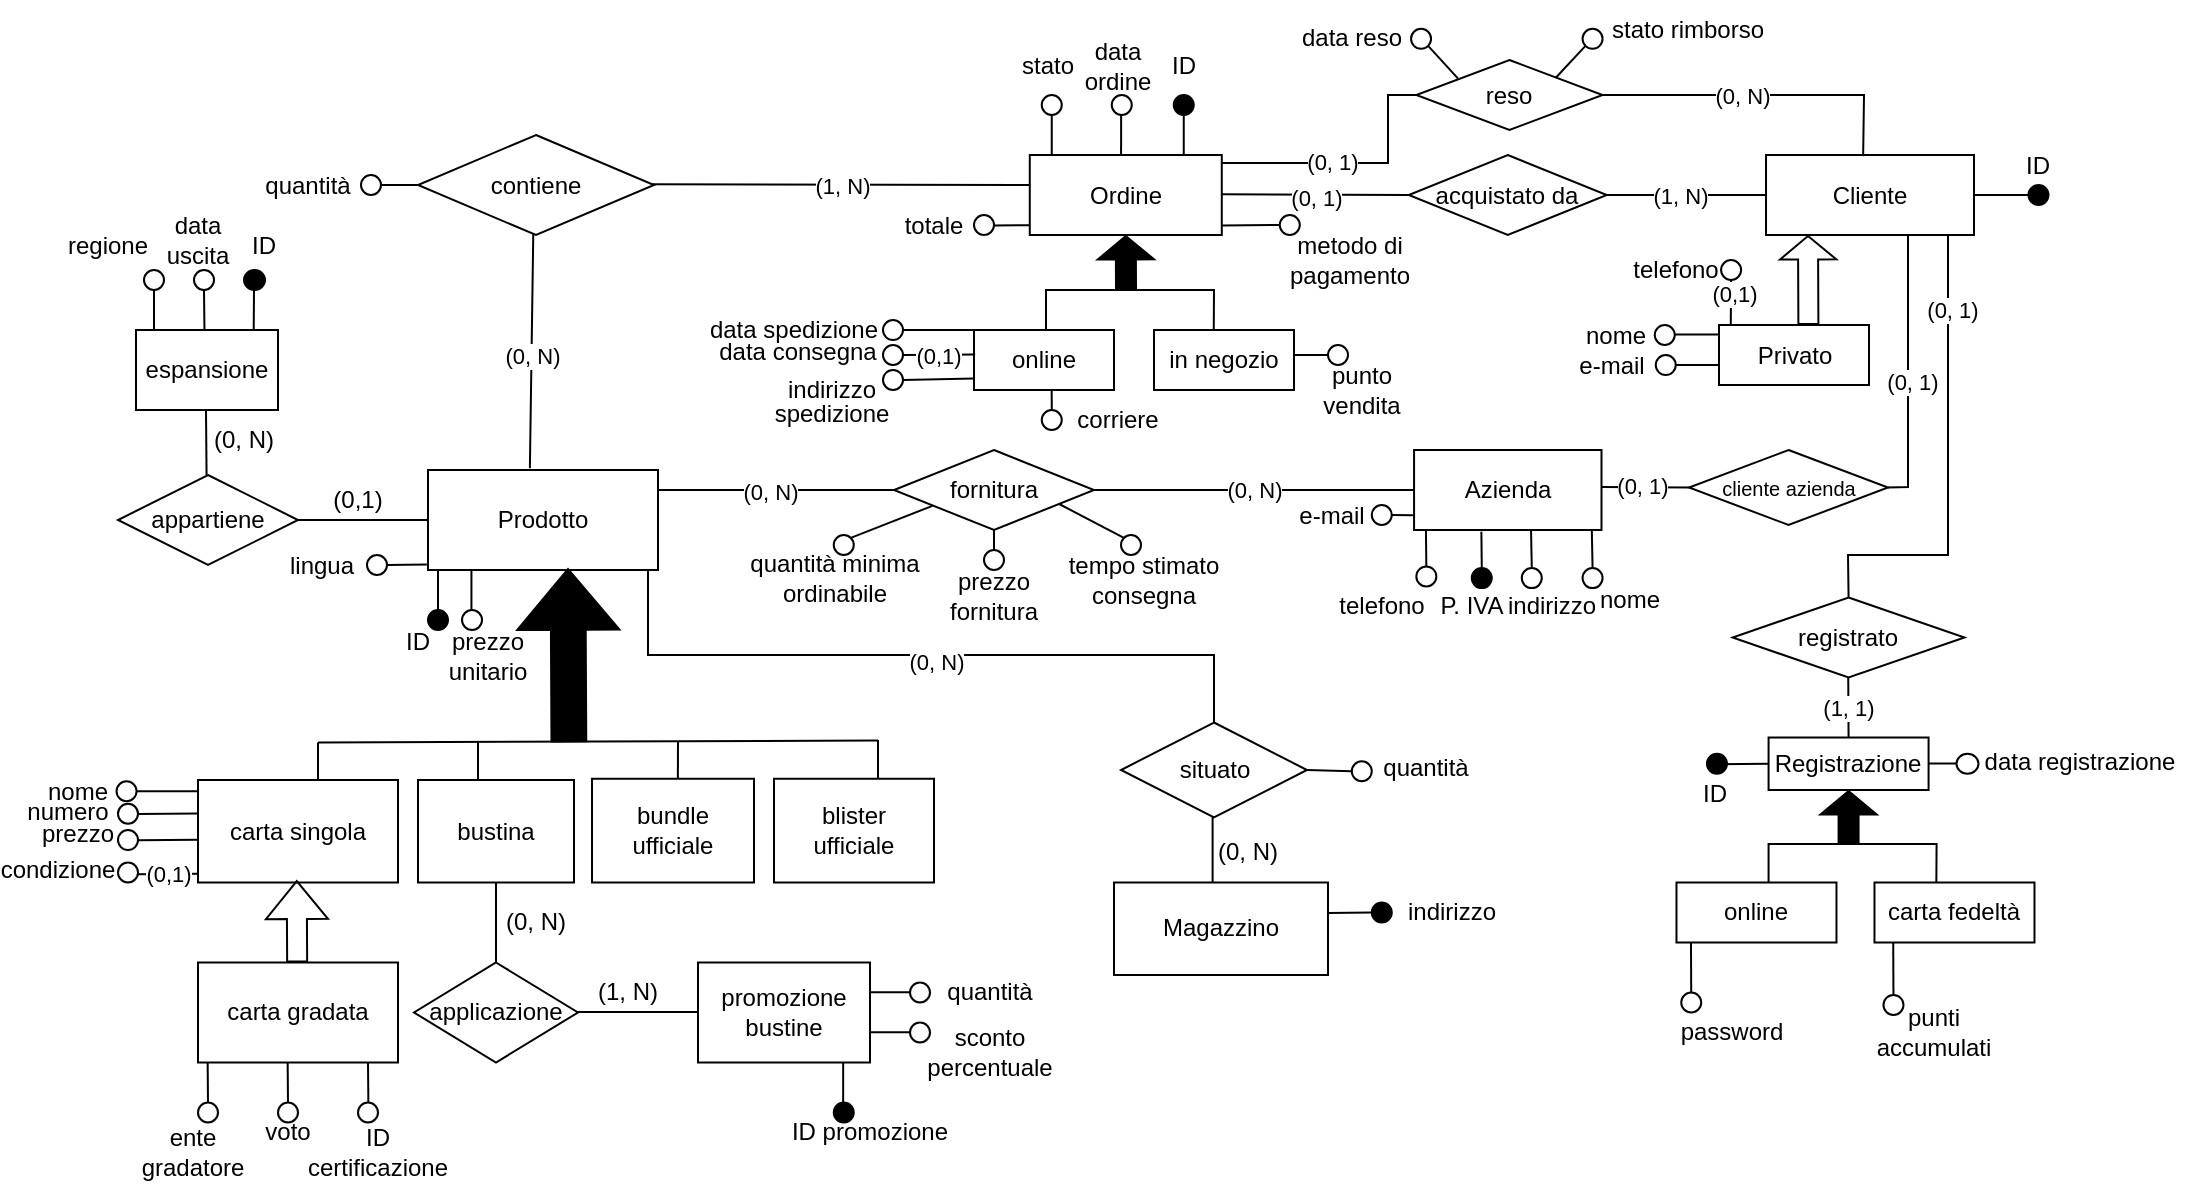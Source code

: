 <mxfile version="27.0.9">
  <diagram name="Pagina-1" id="g02MceP3iFsunGzKskny">
    <mxGraphModel grid="1" page="0" gridSize="10" guides="1" tooltips="1" connect="1" arrows="1" fold="1" pageScale="1" pageWidth="827" pageHeight="1169" math="0" shadow="0">
      <root>
        <mxCell id="0" />
        <mxCell id="1" parent="0" />
        <mxCell id="yimpczpQPqt2kt8ZRVUJ-1" value="Prodotto" style="rounded=0;whiteSpace=wrap;html=1;" vertex="1" parent="1">
          <mxGeometry x="-110" y="185.0" width="115" height="50" as="geometry" />
        </mxCell>
        <mxCell id="yimpczpQPqt2kt8ZRVUJ-2" value="" style="shape=flexArrow;endArrow=classic;html=1;rounded=0;strokeColor=#000000;fillColor=#000000;endWidth=32.703;endSize=9.791;width=17.391;" edge="1" parent="1">
          <mxGeometry width="50" height="50" relative="1" as="geometry">
            <mxPoint x="-39.56" y="321.18" as="sourcePoint" />
            <mxPoint x="-40" y="234.05" as="targetPoint" />
          </mxGeometry>
        </mxCell>
        <mxCell id="yimpczpQPqt2kt8ZRVUJ-3" value="" style="endArrow=none;html=1;rounded=0;" edge="1" parent="1">
          <mxGeometry width="50" height="50" relative="1" as="geometry">
            <mxPoint x="-165" y="321.25" as="sourcePoint" />
            <mxPoint x="115" y="320.25" as="targetPoint" />
          </mxGeometry>
        </mxCell>
        <mxCell id="yimpczpQPqt2kt8ZRVUJ-4" value="" style="endArrow=none;html=1;rounded=0;" edge="1" parent="1">
          <mxGeometry width="50" height="50" relative="1" as="geometry">
            <mxPoint x="-85" y="321.25" as="sourcePoint" />
            <mxPoint x="-85" y="340.0" as="targetPoint" />
          </mxGeometry>
        </mxCell>
        <mxCell id="yimpczpQPqt2kt8ZRVUJ-5" value="" style="endArrow=none;html=1;rounded=0;" edge="1" parent="1">
          <mxGeometry width="50" height="50" relative="1" as="geometry">
            <mxPoint x="115" y="340.0" as="sourcePoint" />
            <mxPoint x="115" y="320.0" as="targetPoint" />
          </mxGeometry>
        </mxCell>
        <mxCell id="yimpczpQPqt2kt8ZRVUJ-6" value="bustina" style="rounded=0;whiteSpace=wrap;html=1;" vertex="1" parent="1">
          <mxGeometry x="-115" y="340.0" width="78" height="51.25" as="geometry" />
        </mxCell>
        <mxCell id="yimpczpQPqt2kt8ZRVUJ-7" value="bundle ufficiale" style="rounded=0;whiteSpace=wrap;html=1;" vertex="1" parent="1">
          <mxGeometry x="-27.99" y="339.38" width="80.99" height="51.87" as="geometry" />
        </mxCell>
        <mxCell id="yimpczpQPqt2kt8ZRVUJ-8" value="" style="endArrow=none;html=1;rounded=0;startArrow=none;startFill=0;edgeStyle=orthogonalEdgeStyle;" edge="1" parent="1">
          <mxGeometry width="50" height="50" relative="1" as="geometry">
            <mxPoint x="-165" y="321.25" as="sourcePoint" />
            <mxPoint x="-165" y="340.25" as="targetPoint" />
          </mxGeometry>
        </mxCell>
        <mxCell id="yimpczpQPqt2kt8ZRVUJ-9" value="carta singola" style="rounded=0;whiteSpace=wrap;html=1;" vertex="1" parent="1">
          <mxGeometry x="-225" y="340.0" width="100" height="51.25" as="geometry" />
        </mxCell>
        <mxCell id="yimpczpQPqt2kt8ZRVUJ-10" value="blister&lt;div&gt;ufficiale&lt;/div&gt;" style="rounded=0;whiteSpace=wrap;html=1;" vertex="1" parent="1">
          <mxGeometry x="63" y="339.38" width="80" height="51.87" as="geometry" />
        </mxCell>
        <mxCell id="yimpczpQPqt2kt8ZRVUJ-11" value="ID" style="text;html=1;align=center;verticalAlign=middle;whiteSpace=wrap;rounded=0;" vertex="1" parent="1">
          <mxGeometry x="-130" y="265.0" width="30" height="12.5" as="geometry" />
        </mxCell>
        <mxCell id="yimpczpQPqt2kt8ZRVUJ-12" value="" style="endArrow=none;html=1;rounded=0;exitX=-0.001;exitY=0.293;exitDx=0;exitDy=0;exitPerimeter=0;" edge="1" parent="1" target="yimpczpQPqt2kt8ZRVUJ-13">
          <mxGeometry width="50" height="50" relative="1" as="geometry">
            <mxPoint x="-225.1" y="345.646" as="sourcePoint" />
            <mxPoint x="-205.72" y="369.13" as="targetPoint" />
          </mxGeometry>
        </mxCell>
        <mxCell id="yimpczpQPqt2kt8ZRVUJ-13" value="" style="ellipse;whiteSpace=wrap;html=1;aspect=fixed;fillColor=#FFFFFF;strokeColor=#000000;" vertex="1" parent="1">
          <mxGeometry x="-265.72" y="340.63" width="10" height="10" as="geometry" />
        </mxCell>
        <mxCell id="yimpczpQPqt2kt8ZRVUJ-14" value="nome" style="text;html=1;align=center;verticalAlign=middle;whiteSpace=wrap;rounded=0;" vertex="1" parent="1">
          <mxGeometry x="-300" y="339.38" width="30" height="12.5" as="geometry" />
        </mxCell>
        <mxCell id="yimpczpQPqt2kt8ZRVUJ-15" value="" style="shape=flexArrow;endArrow=classic;html=1;rounded=0;entryX=0.5;entryY=1;entryDx=0;entryDy=0;strokeColor=#000000;fillColor=none;" edge="1" parent="1">
          <mxGeometry width="50" height="50" relative="1" as="geometry">
            <mxPoint x="-175.43" y="431.25" as="sourcePoint" />
            <mxPoint x="-175.62" y="390.0" as="targetPoint" />
          </mxGeometry>
        </mxCell>
        <mxCell id="yimpczpQPqt2kt8ZRVUJ-16" value="condizione" style="text;html=1;align=center;verticalAlign=middle;whiteSpace=wrap;rounded=0;" vertex="1" parent="1">
          <mxGeometry x="-310" y="378.75" width="30" height="12.5" as="geometry" />
        </mxCell>
        <mxCell id="yimpczpQPqt2kt8ZRVUJ-17" value="carta gradata" style="rounded=0;whiteSpace=wrap;html=1;" vertex="1" parent="1">
          <mxGeometry x="-225" y="431.25" width="100" height="50" as="geometry" />
        </mxCell>
        <mxCell id="yimpczpQPqt2kt8ZRVUJ-18" value="" style="endArrow=none;html=1;rounded=0;entryX=0;entryY=0.5;entryDx=0;entryDy=0;" edge="1" parent="1" target="yimpczpQPqt2kt8ZRVUJ-1">
          <mxGeometry width="50" height="50" relative="1" as="geometry">
            <mxPoint x="-175" y="210.0" as="sourcePoint" />
            <mxPoint x="-135" y="195.0" as="targetPoint" />
          </mxGeometry>
        </mxCell>
        <mxCell id="yimpczpQPqt2kt8ZRVUJ-19" value="appartiene" style="rhombus;whiteSpace=wrap;html=1;" vertex="1" parent="1">
          <mxGeometry x="-265" y="187.5" width="90" height="45" as="geometry" />
        </mxCell>
        <mxCell id="yimpczpQPqt2kt8ZRVUJ-20" value="(0,1)" style="text;html=1;align=center;verticalAlign=middle;whiteSpace=wrap;rounded=0;" vertex="1" parent="1">
          <mxGeometry x="-165" y="195.0" width="40" height="10" as="geometry" />
        </mxCell>
        <mxCell id="yimpczpQPqt2kt8ZRVUJ-21" value="" style="endArrow=none;html=1;rounded=0;" edge="1" parent="1">
          <mxGeometry width="50" height="50" relative="1" as="geometry">
            <mxPoint x="-221" y="155.0" as="sourcePoint" />
            <mxPoint x="-220.72" y="187.5" as="targetPoint" />
          </mxGeometry>
        </mxCell>
        <mxCell id="yimpczpQPqt2kt8ZRVUJ-22" value="espansione" style="rounded=0;whiteSpace=wrap;html=1;" vertex="1" parent="1">
          <mxGeometry x="-256" y="115.0" width="71" height="40" as="geometry" />
        </mxCell>
        <mxCell id="yimpczpQPqt2kt8ZRVUJ-23" value="(0, N)" style="text;html=1;align=center;verticalAlign=middle;whiteSpace=wrap;rounded=0;" vertex="1" parent="1">
          <mxGeometry x="-222" y="165.0" width="40" height="10" as="geometry" />
        </mxCell>
        <mxCell id="yimpczpQPqt2kt8ZRVUJ-24" value="promozione bustine" style="rounded=0;whiteSpace=wrap;html=1;" vertex="1" parent="1">
          <mxGeometry x="25" y="431.25" width="86" height="50" as="geometry" />
        </mxCell>
        <mxCell id="yimpczpQPqt2kt8ZRVUJ-25" value="" style="endArrow=none;html=1;rounded=0;" edge="1" parent="1">
          <mxGeometry width="50" height="50" relative="1" as="geometry">
            <mxPoint x="-255" y="370.13" as="sourcePoint" />
            <mxPoint x="-225" y="369.88" as="targetPoint" />
          </mxGeometry>
        </mxCell>
        <mxCell id="yimpczpQPqt2kt8ZRVUJ-26" value="" style="ellipse;whiteSpace=wrap;html=1;" vertex="1" parent="1">
          <mxGeometry x="-265" y="365.01" width="10" height="10" as="geometry" />
        </mxCell>
        <mxCell id="yimpczpQPqt2kt8ZRVUJ-27" value="" style="endArrow=none;html=1;rounded=0;" edge="1" parent="1">
          <mxGeometry width="50" height="50" relative="1" as="geometry">
            <mxPoint x="-255" y="357" as="sourcePoint" />
            <mxPoint x="-225" y="356.75" as="targetPoint" />
          </mxGeometry>
        </mxCell>
        <mxCell id="yimpczpQPqt2kt8ZRVUJ-28" value="" style="ellipse;whiteSpace=wrap;html=1;" vertex="1" parent="1">
          <mxGeometry x="-265" y="351.88" width="10" height="10" as="geometry" />
        </mxCell>
        <mxCell id="yimpczpQPqt2kt8ZRVUJ-29" value="" style="endArrow=none;html=1;rounded=0;" edge="1" parent="1">
          <mxGeometry width="50" height="50" relative="1" as="geometry">
            <mxPoint x="-255" y="387.12" as="sourcePoint" />
            <mxPoint x="-225" y="386.87" as="targetPoint" />
          </mxGeometry>
        </mxCell>
        <mxCell id="yimpczpQPqt2kt8ZRVUJ-30" value="(0,1)" style="edgeLabel;html=1;align=center;verticalAlign=middle;resizable=0;points=[];" connectable="0" vertex="1" parent="yimpczpQPqt2kt8ZRVUJ-29">
          <mxGeometry x="-0.007" relative="1" as="geometry">
            <mxPoint as="offset" />
          </mxGeometry>
        </mxCell>
        <mxCell id="yimpczpQPqt2kt8ZRVUJ-31" value="" style="ellipse;whiteSpace=wrap;html=1;" vertex="1" parent="1">
          <mxGeometry x="-265" y="381.25" width="10" height="10" as="geometry" />
        </mxCell>
        <mxCell id="yimpczpQPqt2kt8ZRVUJ-32" value="numero" style="text;html=1;align=center;verticalAlign=middle;whiteSpace=wrap;rounded=0;" vertex="1" parent="1">
          <mxGeometry x="-320" y="340.63" width="60" height="30" as="geometry" />
        </mxCell>
        <mxCell id="yimpczpQPqt2kt8ZRVUJ-33" value="prezzo" style="text;html=1;align=center;verticalAlign=middle;whiteSpace=wrap;rounded=0;" vertex="1" parent="1">
          <mxGeometry x="-315" y="351.88" width="60" height="30" as="geometry" />
        </mxCell>
        <mxCell id="yimpczpQPqt2kt8ZRVUJ-34" value="ID" style="text;html=1;align=center;verticalAlign=middle;whiteSpace=wrap;rounded=0;" vertex="1" parent="1">
          <mxGeometry x="-197" y="67.5" width="10" height="10" as="geometry" />
        </mxCell>
        <mxCell id="yimpczpQPqt2kt8ZRVUJ-35" value="" style="ellipse;whiteSpace=wrap;html=1;" vertex="1" parent="1">
          <mxGeometry x="-227" y="85.0" width="10" height="10" as="geometry" />
        </mxCell>
        <mxCell id="yimpczpQPqt2kt8ZRVUJ-36" value="data uscita" style="text;html=1;align=center;verticalAlign=middle;whiteSpace=wrap;rounded=0;" vertex="1" parent="1">
          <mxGeometry x="-245" y="55.0" width="40" height="30" as="geometry" />
        </mxCell>
        <mxCell id="yimpczpQPqt2kt8ZRVUJ-37" value="" style="ellipse;whiteSpace=wrap;html=1;" vertex="1" parent="1">
          <mxGeometry x="-252" y="85.0" width="10" height="10" as="geometry" />
        </mxCell>
        <mxCell id="yimpczpQPqt2kt8ZRVUJ-38" value="regione" style="text;html=1;align=center;verticalAlign=middle;whiteSpace=wrap;rounded=0;" vertex="1" parent="1">
          <mxGeometry x="-285" y="67.5" width="30" height="10" as="geometry" />
        </mxCell>
        <mxCell id="yimpczpQPqt2kt8ZRVUJ-39" value="" style="ellipse;whiteSpace=wrap;html=1;" vertex="1" parent="1">
          <mxGeometry x="-225" y="501.25" width="10" height="10" as="geometry" />
        </mxCell>
        <mxCell id="yimpczpQPqt2kt8ZRVUJ-40" value="" style="ellipse;whiteSpace=wrap;html=1;" vertex="1" parent="1">
          <mxGeometry x="-185" y="501.25" width="10" height="10" as="geometry" />
        </mxCell>
        <mxCell id="yimpczpQPqt2kt8ZRVUJ-41" value="" style="ellipse;whiteSpace=wrap;html=1;" vertex="1" parent="1">
          <mxGeometry x="-145" y="501.25" width="10" height="10" as="geometry" />
        </mxCell>
        <mxCell id="yimpczpQPqt2kt8ZRVUJ-42" value="ente gradatore" style="text;html=1;align=center;verticalAlign=middle;whiteSpace=wrap;rounded=0;" vertex="1" parent="1">
          <mxGeometry x="-250" y="511.25" width="45" height="30" as="geometry" />
        </mxCell>
        <mxCell id="yimpczpQPqt2kt8ZRVUJ-43" value="voto" style="text;html=1;align=center;verticalAlign=middle;whiteSpace=wrap;rounded=0;" vertex="1" parent="1">
          <mxGeometry x="-210" y="501.25" width="60" height="30" as="geometry" />
        </mxCell>
        <mxCell id="yimpczpQPqt2kt8ZRVUJ-44" value="ID certificazione" style="text;html=1;align=center;verticalAlign=middle;whiteSpace=wrap;rounded=0;" vertex="1" parent="1">
          <mxGeometry x="-165" y="511.25" width="60" height="30" as="geometry" />
        </mxCell>
        <mxCell id="yimpczpQPqt2kt8ZRVUJ-45" value="" style="endArrow=none;html=1;rounded=0;exitX=0.5;exitY=0;exitDx=0;exitDy=0;" edge="1" parent="1" source="yimpczpQPqt2kt8ZRVUJ-39">
          <mxGeometry width="50" height="50" relative="1" as="geometry">
            <mxPoint x="-220.18" y="511.25" as="sourcePoint" />
            <mxPoint x="-220.18" y="481.25" as="targetPoint" />
          </mxGeometry>
        </mxCell>
        <mxCell id="yimpczpQPqt2kt8ZRVUJ-46" value="" style="endArrow=none;html=1;rounded=0;exitX=0.5;exitY=0;exitDx=0;exitDy=0;" edge="1" parent="1">
          <mxGeometry width="50" height="50" relative="1" as="geometry">
            <mxPoint x="-180" y="501.25" as="sourcePoint" />
            <mxPoint x="-180.18" y="481.25" as="targetPoint" />
          </mxGeometry>
        </mxCell>
        <mxCell id="yimpczpQPqt2kt8ZRVUJ-47" value="" style="endArrow=none;html=1;rounded=0;exitX=0.5;exitY=0;exitDx=0;exitDy=0;" edge="1" parent="1">
          <mxGeometry width="50" height="50" relative="1" as="geometry">
            <mxPoint x="-139.82" y="501.25" as="sourcePoint" />
            <mxPoint x="-140" y="481.25" as="targetPoint" />
          </mxGeometry>
        </mxCell>
        <mxCell id="yimpczpQPqt2kt8ZRVUJ-48" value="" style="ellipse;whiteSpace=wrap;html=1;" vertex="1" parent="1">
          <mxGeometry x="351.89" y="330.63" width="10" height="10" as="geometry" />
        </mxCell>
        <mxCell id="yimpczpQPqt2kt8ZRVUJ-49" value="quantità" style="text;html=1;align=center;verticalAlign=middle;whiteSpace=wrap;rounded=0;" vertex="1" parent="1">
          <mxGeometry x="359.17" y="318.76" width="60" height="30" as="geometry" />
        </mxCell>
        <mxCell id="yimpczpQPqt2kt8ZRVUJ-50" value="" style="ellipse;whiteSpace=wrap;html=1;aspect=fixed;" vertex="1" parent="1">
          <mxGeometry x="131" y="441.25" width="10" height="10" as="geometry" />
        </mxCell>
        <mxCell id="yimpczpQPqt2kt8ZRVUJ-51" value="" style="endArrow=none;html=1;rounded=0;" edge="1" parent="1">
          <mxGeometry width="50" height="50" relative="1" as="geometry">
            <mxPoint x="111" y="446.14" as="sourcePoint" />
            <mxPoint x="131" y="446.14" as="targetPoint" />
          </mxGeometry>
        </mxCell>
        <mxCell id="yimpczpQPqt2kt8ZRVUJ-52" value="" style="ellipse;whiteSpace=wrap;html=1;aspect=fixed;" vertex="1" parent="1">
          <mxGeometry x="131" y="461.25" width="10" height="10" as="geometry" />
        </mxCell>
        <mxCell id="yimpczpQPqt2kt8ZRVUJ-53" value="" style="endArrow=none;html=1;rounded=0;" edge="1" parent="1">
          <mxGeometry width="50" height="50" relative="1" as="geometry">
            <mxPoint x="111" y="466.14" as="sourcePoint" />
            <mxPoint x="131" y="466.14" as="targetPoint" />
          </mxGeometry>
        </mxCell>
        <mxCell id="yimpczpQPqt2kt8ZRVUJ-54" value="quantità" style="text;html=1;align=center;verticalAlign=middle;whiteSpace=wrap;rounded=0;" vertex="1" parent="1">
          <mxGeometry x="141" y="431.25" width="60" height="30" as="geometry" />
        </mxCell>
        <mxCell id="yimpczpQPqt2kt8ZRVUJ-55" value="sconto percentuale" style="text;html=1;align=center;verticalAlign=middle;whiteSpace=wrap;rounded=0;" vertex="1" parent="1">
          <mxGeometry x="141" y="461.25" width="60" height="30" as="geometry" />
        </mxCell>
        <mxCell id="yimpczpQPqt2kt8ZRVUJ-56" value="" style="endArrow=none;html=1;rounded=0;" edge="1" parent="1">
          <mxGeometry width="50" height="50" relative="1" as="geometry">
            <mxPoint x="97.58" y="501.25" as="sourcePoint" />
            <mxPoint x="97.58" y="481.25" as="targetPoint" />
          </mxGeometry>
        </mxCell>
        <mxCell id="yimpczpQPqt2kt8ZRVUJ-57" value="" style="ellipse;whiteSpace=wrap;html=1;aspect=fixed;fillColor=#000000;" vertex="1" parent="1">
          <mxGeometry x="92.88" y="501.25" width="10" height="10" as="geometry" />
        </mxCell>
        <mxCell id="yimpczpQPqt2kt8ZRVUJ-58" value="ID promozione" style="text;html=1;align=center;verticalAlign=middle;whiteSpace=wrap;rounded=0;" vertex="1" parent="1">
          <mxGeometry x="70.45" y="501.25" width="82.11" height="30" as="geometry" />
        </mxCell>
        <mxCell id="yimpczpQPqt2kt8ZRVUJ-59" value="" style="endArrow=none;html=1;rounded=0;entryX=0.5;entryY=1;entryDx=0;entryDy=0;exitX=0.5;exitY=0;exitDx=0;exitDy=0;" edge="1" parent="1" source="yimpczpQPqt2kt8ZRVUJ-60" target="yimpczpQPqt2kt8ZRVUJ-6">
          <mxGeometry width="50" height="50" relative="1" as="geometry">
            <mxPoint x="-75" y="431.25" as="sourcePoint" />
            <mxPoint x="-66" y="391.25" as="targetPoint" />
          </mxGeometry>
        </mxCell>
        <mxCell id="yimpczpQPqt2kt8ZRVUJ-60" value="applicazione" style="rhombus;whiteSpace=wrap;html=1;" vertex="1" parent="1">
          <mxGeometry x="-117" y="431.25" width="82" height="50" as="geometry" />
        </mxCell>
        <mxCell id="yimpczpQPqt2kt8ZRVUJ-61" value="" style="endArrow=none;html=1;rounded=0;" edge="1" parent="1">
          <mxGeometry width="50" height="50" relative="1" as="geometry">
            <mxPoint x="-35" y="455.95" as="sourcePoint" />
            <mxPoint x="24.99" y="455.95" as="targetPoint" />
          </mxGeometry>
        </mxCell>
        <mxCell id="yimpczpQPqt2kt8ZRVUJ-62" value="(0, N)" style="text;html=1;align=center;verticalAlign=middle;whiteSpace=wrap;rounded=0;" vertex="1" parent="1">
          <mxGeometry x="-86" y="396.25" width="60" height="30" as="geometry" />
        </mxCell>
        <mxCell id="yimpczpQPqt2kt8ZRVUJ-63" value="(1, N)" style="text;html=1;align=center;verticalAlign=middle;whiteSpace=wrap;rounded=0;" vertex="1" parent="1">
          <mxGeometry x="-40" y="431.25" width="60" height="30" as="geometry" />
        </mxCell>
        <mxCell id="yimpczpQPqt2kt8ZRVUJ-64" value="Ordine" style="rounded=0;whiteSpace=wrap;html=1;" vertex="1" parent="1">
          <mxGeometry x="190.89" y="27.5" width="96" height="40" as="geometry" />
        </mxCell>
        <mxCell id="yimpczpQPqt2kt8ZRVUJ-65" value="" style="endArrow=none;html=1;rounded=0;" edge="1" parent="1" target="yimpczpQPqt2kt8ZRVUJ-66">
          <mxGeometry width="50" height="50" relative="1" as="geometry">
            <mxPoint x="267.87" y="27.5" as="sourcePoint" />
            <mxPoint x="267.87" y="7.5" as="targetPoint" />
          </mxGeometry>
        </mxCell>
        <mxCell id="yimpczpQPqt2kt8ZRVUJ-66" value="" style="ellipse;whiteSpace=wrap;html=1;aspect=fixed;fillColor=#000000;" vertex="1" parent="1">
          <mxGeometry x="262.88" y="-2.5" width="10" height="10" as="geometry" />
        </mxCell>
        <mxCell id="yimpczpQPqt2kt8ZRVUJ-67" value="ID" style="text;html=1;align=center;verticalAlign=middle;whiteSpace=wrap;rounded=0;" vertex="1" parent="1">
          <mxGeometry x="257.89" y="-23.12" width="20" height="11.25" as="geometry" />
        </mxCell>
        <mxCell id="yimpczpQPqt2kt8ZRVUJ-68" value="" style="ellipse;whiteSpace=wrap;html=1;aspect=fixed;" vertex="1" parent="1">
          <mxGeometry x="231.88" y="-2.5" width="10" height="10" as="geometry" />
        </mxCell>
        <mxCell id="yimpczpQPqt2kt8ZRVUJ-69" value="" style="ellipse;whiteSpace=wrap;html=1;fillColor=#000000;" vertex="1" parent="1">
          <mxGeometry x="-110" y="255.0" width="10" height="10" as="geometry" />
        </mxCell>
        <mxCell id="yimpczpQPqt2kt8ZRVUJ-70" value="" style="ellipse;whiteSpace=wrap;html=1;aspect=fixed;fillColor=light-dark(#FFFFFF,#EDEDED);strokeColor=#000000;" vertex="1" parent="1">
          <mxGeometry x="-92.99" y="255.0" width="10" height="10" as="geometry" />
        </mxCell>
        <mxCell id="yimpczpQPqt2kt8ZRVUJ-71" value="prezzo unitario" style="text;html=1;align=center;verticalAlign=middle;whiteSpace=wrap;rounded=0;" vertex="1" parent="1">
          <mxGeometry x="-110" y="263.12" width="60" height="30" as="geometry" />
        </mxCell>
        <mxCell id="yimpczpQPqt2kt8ZRVUJ-72" value="" style="endArrow=none;html=1;rounded=0;" edge="1" parent="1">
          <mxGeometry width="50" height="50" relative="1" as="geometry">
            <mxPoint x="-88.27" y="235.0" as="sourcePoint" />
            <mxPoint x="-88.28" y="255.0" as="targetPoint" />
          </mxGeometry>
        </mxCell>
        <mxCell id="yimpczpQPqt2kt8ZRVUJ-73" value="" style="endArrow=none;html=1;rounded=0;" edge="1" parent="1">
          <mxGeometry width="50" height="50" relative="1" as="geometry">
            <mxPoint x="-104.99" y="235.0" as="sourcePoint" />
            <mxPoint x="-105" y="255.0" as="targetPoint" />
          </mxGeometry>
        </mxCell>
        <mxCell id="yimpczpQPqt2kt8ZRVUJ-74" value="data ordine" style="text;html=1;align=center;verticalAlign=middle;whiteSpace=wrap;rounded=0;" vertex="1" parent="1">
          <mxGeometry x="204.88" y="-32.5" width="60" height="30" as="geometry" />
        </mxCell>
        <mxCell id="yimpczpQPqt2kt8ZRVUJ-75" value="" style="endArrow=none;html=1;rounded=0;" edge="1" parent="1">
          <mxGeometry width="50" height="50" relative="1" as="geometry">
            <mxPoint x="236.56" y="7.5" as="sourcePoint" />
            <mxPoint x="236.55" y="27.5" as="targetPoint" />
          </mxGeometry>
        </mxCell>
        <mxCell id="yimpczpQPqt2kt8ZRVUJ-76" value="" style="endArrow=none;html=1;rounded=0;" edge="1" parent="1" target="yimpczpQPqt2kt8ZRVUJ-77">
          <mxGeometry width="50" height="50" relative="1" as="geometry">
            <mxPoint x="201.87" y="27.5" as="sourcePoint" />
            <mxPoint x="201.87" y="7.5" as="targetPoint" />
          </mxGeometry>
        </mxCell>
        <mxCell id="yimpczpQPqt2kt8ZRVUJ-77" value="" style="ellipse;whiteSpace=wrap;html=1;aspect=fixed;" vertex="1" parent="1">
          <mxGeometry x="196.88" y="-2.5" width="10" height="10" as="geometry" />
        </mxCell>
        <mxCell id="yimpczpQPqt2kt8ZRVUJ-78" value="stato" style="text;html=1;align=center;verticalAlign=middle;whiteSpace=wrap;rounded=0;" vertex="1" parent="1">
          <mxGeometry x="169.88" y="-32.49" width="60" height="30" as="geometry" />
        </mxCell>
        <mxCell id="yimpczpQPqt2kt8ZRVUJ-79" value="" style="endArrow=none;html=1;rounded=0;" edge="1" parent="1">
          <mxGeometry width="50" height="50" relative="1" as="geometry">
            <mxPoint x="-135.5" y="42.5" as="sourcePoint" />
            <mxPoint x="-113.49" y="42.5" as="targetPoint" />
          </mxGeometry>
        </mxCell>
        <mxCell id="yimpczpQPqt2kt8ZRVUJ-80" value="" style="ellipse;whiteSpace=wrap;html=1;" vertex="1" parent="1">
          <mxGeometry x="-143.5" y="37.5" width="10" height="10" as="geometry" />
        </mxCell>
        <mxCell id="yimpczpQPqt2kt8ZRVUJ-81" value="quantità" style="text;html=1;align=center;verticalAlign=middle;whiteSpace=wrap;rounded=0;" vertex="1" parent="1">
          <mxGeometry x="-200.5" y="27.5" width="60" height="30" as="geometry" />
        </mxCell>
        <mxCell id="yimpczpQPqt2kt8ZRVUJ-82" value="" style="endArrow=none;html=1;rounded=0;entryX=0;entryY=0.5;entryDx=0;entryDy=0;" edge="1" parent="1" target="yimpczpQPqt2kt8ZRVUJ-84">
          <mxGeometry width="50" height="50" relative="1" as="geometry">
            <mxPoint x="286.89" y="47.1" as="sourcePoint" />
            <mxPoint x="355.89" y="47.09" as="targetPoint" />
          </mxGeometry>
        </mxCell>
        <mxCell id="yimpczpQPqt2kt8ZRVUJ-83" value="(0, 1)" style="edgeLabel;html=1;align=center;verticalAlign=middle;resizable=0;points=[];" connectable="0" vertex="1" parent="yimpczpQPqt2kt8ZRVUJ-82">
          <mxGeometry x="-0.009" y="-1" relative="1" as="geometry">
            <mxPoint as="offset" />
          </mxGeometry>
        </mxCell>
        <mxCell id="yimpczpQPqt2kt8ZRVUJ-84" value="acquistato da" style="rhombus;whiteSpace=wrap;html=1;" vertex="1" parent="1">
          <mxGeometry x="380.39" y="27.5" width="99" height="40" as="geometry" />
        </mxCell>
        <mxCell id="yimpczpQPqt2kt8ZRVUJ-85" value="" style="endArrow=none;html=1;rounded=0;entryX=0;entryY=0.5;entryDx=0;entryDy=0;exitX=1;exitY=0.5;exitDx=0;exitDy=0;" edge="1" parent="1" source="yimpczpQPqt2kt8ZRVUJ-84" target="yimpczpQPqt2kt8ZRVUJ-87">
          <mxGeometry width="50" height="50" relative="1" as="geometry">
            <mxPoint x="486.89" y="47.51" as="sourcePoint" />
            <mxPoint x="565.89" y="47.08" as="targetPoint" />
          </mxGeometry>
        </mxCell>
        <mxCell id="yimpczpQPqt2kt8ZRVUJ-86" value="(1, N)" style="edgeLabel;html=1;align=center;verticalAlign=middle;resizable=0;points=[];" connectable="0" vertex="1" parent="yimpczpQPqt2kt8ZRVUJ-85">
          <mxGeometry x="-0.085" relative="1" as="geometry">
            <mxPoint as="offset" />
          </mxGeometry>
        </mxCell>
        <mxCell id="yimpczpQPqt2kt8ZRVUJ-87" value="Cliente" style="rounded=0;whiteSpace=wrap;html=1;" vertex="1" parent="1">
          <mxGeometry x="559.01" y="27.5" width="103.99" height="40" as="geometry" />
        </mxCell>
        <mxCell id="yimpczpQPqt2kt8ZRVUJ-88" value="" style="shape=flexArrow;endArrow=classic;html=1;rounded=0;strokeColor=#000000;fillColor=#000000;endWidth=17.143;endSize=3.571;entryX=0.5;entryY=1;entryDx=0;entryDy=0;" edge="1" parent="1" target="yimpczpQPqt2kt8ZRVUJ-64">
          <mxGeometry width="50" height="50" relative="1" as="geometry">
            <mxPoint x="239" y="95.0" as="sourcePoint" />
            <mxPoint x="239" y="75.0" as="targetPoint" />
          </mxGeometry>
        </mxCell>
        <mxCell id="yimpczpQPqt2kt8ZRVUJ-89" value="Privato" style="rounded=0;whiteSpace=wrap;html=1;" vertex="1" parent="1">
          <mxGeometry x="535.5" y="112.5" width="75" height="30" as="geometry" />
        </mxCell>
        <mxCell id="yimpczpQPqt2kt8ZRVUJ-90" value="" style="ellipse;whiteSpace=wrap;html=1;aspect=fixed;fillColor=#000000;" vertex="1" parent="1">
          <mxGeometry x="690.24" y="42.5" width="10" height="10" as="geometry" />
        </mxCell>
        <mxCell id="yimpczpQPqt2kt8ZRVUJ-91" value="" style="endArrow=none;html=1;rounded=0;exitX=1;exitY=0.5;exitDx=0;exitDy=0;" edge="1" parent="1" source="yimpczpQPqt2kt8ZRVUJ-87">
          <mxGeometry width="50" height="50" relative="1" as="geometry">
            <mxPoint x="695.12" y="72.49" as="sourcePoint" />
            <mxPoint x="690" y="47.5" as="targetPoint" />
          </mxGeometry>
        </mxCell>
        <mxCell id="yimpczpQPqt2kt8ZRVUJ-92" value="ID" style="text;html=1;align=center;verticalAlign=middle;whiteSpace=wrap;rounded=0;" vertex="1" parent="1">
          <mxGeometry x="665.24" y="17.5" width="60" height="30" as="geometry" />
        </mxCell>
        <mxCell id="yimpczpQPqt2kt8ZRVUJ-93" value="" style="endArrow=none;html=1;rounded=0;" edge="1" parent="1">
          <mxGeometry width="50" height="50" relative="1" as="geometry">
            <mxPoint x="513.5" y="117.3" as="sourcePoint" />
            <mxPoint x="535.5" y="117.3" as="targetPoint" />
          </mxGeometry>
        </mxCell>
        <mxCell id="yimpczpQPqt2kt8ZRVUJ-94" value="" style="ellipse;whiteSpace=wrap;html=1;" vertex="1" parent="1">
          <mxGeometry x="503.38" y="112.5" width="10" height="10" as="geometry" />
        </mxCell>
        <mxCell id="yimpczpQPqt2kt8ZRVUJ-95" value="nome" style="text;html=1;align=center;verticalAlign=middle;whiteSpace=wrap;rounded=0;" vertex="1" parent="1">
          <mxGeometry x="453.88" y="102.5" width="60" height="30" as="geometry" />
        </mxCell>
        <mxCell id="yimpczpQPqt2kt8ZRVUJ-96" value="" style="endArrow=none;html=1;rounded=0;exitX=1;exitY=1;exitDx=0;exitDy=0;" edge="1" parent="1">
          <mxGeometry width="50" height="50" relative="1" as="geometry">
            <mxPoint x="513.38" y="132.5" as="sourcePoint" />
            <mxPoint x="535.38" y="132.51" as="targetPoint" />
          </mxGeometry>
        </mxCell>
        <mxCell id="yimpczpQPqt2kt8ZRVUJ-97" value="" style="ellipse;whiteSpace=wrap;html=1;" vertex="1" parent="1">
          <mxGeometry x="503.88" y="127.51" width="10" height="10" as="geometry" />
        </mxCell>
        <mxCell id="yimpczpQPqt2kt8ZRVUJ-98" value="e-mail" style="text;html=1;align=center;verticalAlign=middle;whiteSpace=wrap;rounded=0;" vertex="1" parent="1">
          <mxGeometry x="452.12" y="117.51" width="60" height="30" as="geometry" />
        </mxCell>
        <mxCell id="yimpczpQPqt2kt8ZRVUJ-99" value="" style="ellipse;whiteSpace=wrap;html=1;fontStyle=1" vertex="1" parent="1">
          <mxGeometry x="536.55" y="80.0" width="10" height="10" as="geometry" />
        </mxCell>
        <mxCell id="yimpczpQPqt2kt8ZRVUJ-100" value="" style="ellipse;whiteSpace=wrap;html=1;" vertex="1" parent="1">
          <mxGeometry x="117.5" y="134.99" width="10" height="10" as="geometry" />
        </mxCell>
        <mxCell id="yimpczpQPqt2kt8ZRVUJ-101" value="" style="endArrow=none;html=1;rounded=0;fontStyle=1;entryX=0.5;entryY=1;entryDx=0;entryDy=0;exitX=0;exitY=1;exitDx=0;exitDy=0;" edge="1" parent="1" target="yimpczpQPqt2kt8ZRVUJ-99">
          <mxGeometry width="50" height="50" relative="1" as="geometry">
            <mxPoint x="541.38" y="112.5" as="sourcePoint" />
            <mxPoint x="540.3" y="102.5" as="targetPoint" />
          </mxGeometry>
        </mxCell>
        <mxCell id="yimpczpQPqt2kt8ZRVUJ-102" value="(0,1)" style="edgeLabel;html=1;align=center;verticalAlign=middle;resizable=0;points=[];" connectable="0" vertex="1" parent="yimpczpQPqt2kt8ZRVUJ-101">
          <mxGeometry x="0.397" y="-1" relative="1" as="geometry">
            <mxPoint as="offset" />
          </mxGeometry>
        </mxCell>
        <mxCell id="yimpczpQPqt2kt8ZRVUJ-103" value="telefono" style="text;html=1;align=center;verticalAlign=middle;whiteSpace=wrap;rounded=0;" vertex="1" parent="1">
          <mxGeometry x="491.89" y="75" width="43.61" height="20" as="geometry" />
        </mxCell>
        <mxCell id="yimpczpQPqt2kt8ZRVUJ-104" value="&lt;div style=&quot;line-height: 100%;&quot;&gt;indirizzo spedizione&lt;/div&gt;" style="text;html=1;align=center;verticalAlign=middle;whiteSpace=wrap;rounded=0;" vertex="1" parent="1">
          <mxGeometry x="52.62" y="134.98" width="78.38" height="30.02" as="geometry" />
        </mxCell>
        <mxCell id="yimpczpQPqt2kt8ZRVUJ-105" value="" style="endArrow=none;html=1;rounded=0;exitX=1;exitY=0.5;exitDx=0;exitDy=0;entryX=0.033;entryY=0.643;entryDx=0;entryDy=0;entryPerimeter=0;" edge="1" parent="1" source="yimpczpQPqt2kt8ZRVUJ-100">
          <mxGeometry width="50" height="50" relative="1" as="geometry">
            <mxPoint x="122.5" y="130.0" as="sourcePoint" />
            <mxPoint x="163" y="139.28" as="targetPoint" />
          </mxGeometry>
        </mxCell>
        <mxCell id="yimpczpQPqt2kt8ZRVUJ-106" value="" style="endArrow=none;html=1;rounded=0;exitX=0.53;exitY=-0.005;exitDx=0;exitDy=0;exitPerimeter=0;" edge="1" parent="1" source="yimpczpQPqt2kt8ZRVUJ-7">
          <mxGeometry width="50" height="50" relative="1" as="geometry">
            <mxPoint x="-35" y="370.63" as="sourcePoint" />
            <mxPoint x="15" y="320.63" as="targetPoint" />
          </mxGeometry>
        </mxCell>
        <mxCell id="yimpczpQPqt2kt8ZRVUJ-107" value="" style="endArrow=none;html=1;rounded=0;exitX=0.443;exitY=-0.018;exitDx=0;exitDy=0;exitPerimeter=0;" edge="1" parent="1" source="yimpczpQPqt2kt8ZRVUJ-1">
          <mxGeometry width="50" height="50" relative="1" as="geometry">
            <mxPoint x="140.89" y="92.48" as="sourcePoint" />
            <mxPoint x="190.89" y="42.48" as="targetPoint" />
            <Array as="points">
              <mxPoint x="-57" y="42.0" />
            </Array>
          </mxGeometry>
        </mxCell>
        <mxCell id="yimpczpQPqt2kt8ZRVUJ-108" value="(1, N)" style="edgeLabel;html=1;align=center;verticalAlign=middle;resizable=0;points=[];" connectable="0" vertex="1" parent="yimpczpQPqt2kt8ZRVUJ-107">
          <mxGeometry x="0.518" relative="1" as="geometry">
            <mxPoint as="offset" />
          </mxGeometry>
        </mxCell>
        <mxCell id="yimpczpQPqt2kt8ZRVUJ-109" value="(0, N)" style="edgeLabel;html=1;align=center;verticalAlign=middle;resizable=0;points=[];" connectable="0" vertex="1" parent="yimpczpQPqt2kt8ZRVUJ-107">
          <mxGeometry x="-0.71" relative="1" as="geometry">
            <mxPoint as="offset" />
          </mxGeometry>
        </mxCell>
        <mxCell id="yimpczpQPqt2kt8ZRVUJ-110" value="contiene" style="rhombus;whiteSpace=wrap;html=1;" vertex="1" parent="1">
          <mxGeometry x="-115" y="17.5" width="118" height="50" as="geometry" />
        </mxCell>
        <mxCell id="yimpczpQPqt2kt8ZRVUJ-111" value="" style="endArrow=none;html=1;rounded=0;" edge="1" parent="1">
          <mxGeometry width="50" height="50" relative="1" as="geometry">
            <mxPoint x="199" y="114.99" as="sourcePoint" />
            <mxPoint x="282.88" y="114.99" as="targetPoint" />
            <Array as="points">
              <mxPoint x="199" y="94.99" />
              <mxPoint x="283" y="94.99" />
            </Array>
          </mxGeometry>
        </mxCell>
        <mxCell id="yimpczpQPqt2kt8ZRVUJ-112" value="online" style="rounded=0;whiteSpace=wrap;html=1;" vertex="1" parent="1">
          <mxGeometry x="163" y="115.0" width="70" height="30" as="geometry" />
        </mxCell>
        <mxCell id="yimpczpQPqt2kt8ZRVUJ-113" value="in negozio" style="rounded=0;whiteSpace=wrap;html=1;" vertex="1" parent="1">
          <mxGeometry x="253" y="115.0" width="70" height="30" as="geometry" />
        </mxCell>
        <mxCell id="yimpczpQPqt2kt8ZRVUJ-114" value="" style="endArrow=none;html=1;rounded=0;entryX=-0.004;entryY=0.878;entryDx=0;entryDy=0;entryPerimeter=0;" edge="1" parent="1" target="yimpczpQPqt2kt8ZRVUJ-64">
          <mxGeometry width="50" height="50" relative="1" as="geometry">
            <mxPoint x="173" y="62.75" as="sourcePoint" />
            <mxPoint x="190" y="62.5" as="targetPoint" />
          </mxGeometry>
        </mxCell>
        <mxCell id="yimpczpQPqt2kt8ZRVUJ-115" value="" style="ellipse;whiteSpace=wrap;html=1;" vertex="1" parent="1">
          <mxGeometry x="163" y="57.5" width="10" height="10" as="geometry" />
        </mxCell>
        <mxCell id="yimpczpQPqt2kt8ZRVUJ-116" value="totale" style="text;html=1;align=center;verticalAlign=middle;whiteSpace=wrap;rounded=0;" vertex="1" parent="1">
          <mxGeometry x="113" y="47.5" width="60" height="30" as="geometry" />
        </mxCell>
        <mxCell id="yimpczpQPqt2kt8ZRVUJ-117" value="" style="shape=flexArrow;endArrow=classic;html=1;rounded=0;strokeColor=#000000;fillColor=none;endWidth=17.143;endSize=3.571;exitX=0.596;exitY=-0.032;exitDx=0;exitDy=0;exitPerimeter=0;" edge="1" parent="1">
          <mxGeometry width="50" height="50" relative="1" as="geometry">
            <mxPoint x="580.2" y="112.5" as="sourcePoint" />
            <mxPoint x="580" y="67.5" as="targetPoint" />
          </mxGeometry>
        </mxCell>
        <mxCell id="yimpczpQPqt2kt8ZRVUJ-118" value="" style="endArrow=none;html=1;rounded=0;exitX=1;exitY=0.5;exitDx=0;exitDy=0;" edge="1" parent="1">
          <mxGeometry width="50" height="50" relative="1" as="geometry">
            <mxPoint x="5" y="195.0" as="sourcePoint" />
            <mxPoint x="163" y="195.0" as="targetPoint" />
          </mxGeometry>
        </mxCell>
        <mxCell id="yimpczpQPqt2kt8ZRVUJ-119" value="(0, N)" style="edgeLabel;html=1;align=center;verticalAlign=middle;resizable=0;points=[];" connectable="0" vertex="1" parent="yimpczpQPqt2kt8ZRVUJ-118">
          <mxGeometry x="-0.296" y="-1" relative="1" as="geometry">
            <mxPoint as="offset" />
          </mxGeometry>
        </mxCell>
        <mxCell id="yimpczpQPqt2kt8ZRVUJ-120" value="fornitura" style="rhombus;whiteSpace=wrap;html=1;" vertex="1" parent="1">
          <mxGeometry x="123" y="175.0" width="100" height="40" as="geometry" />
        </mxCell>
        <mxCell id="yimpczpQPqt2kt8ZRVUJ-121" value="" style="endArrow=none;html=1;rounded=0;entryX=1;entryY=0.5;entryDx=0;entryDy=0;exitX=0;exitY=0.5;exitDx=0;exitDy=0;" edge="1" parent="1" source="yimpczpQPqt2kt8ZRVUJ-48" target="yimpczpQPqt2kt8ZRVUJ-127">
          <mxGeometry width="50" height="50" relative="1" as="geometry">
            <mxPoint x="261.61" y="364.25" as="sourcePoint" />
            <mxPoint x="238.2" y="338.75" as="targetPoint" />
          </mxGeometry>
        </mxCell>
        <mxCell id="yimpczpQPqt2kt8ZRVUJ-122" value="(0, N)" style="endArrow=none;html=1;rounded=0;exitX=1;exitY=0.5;exitDx=0;exitDy=0;" edge="1" parent="1" source="yimpczpQPqt2kt8ZRVUJ-120">
          <mxGeometry width="50" height="50" relative="1" as="geometry">
            <mxPoint x="223" y="195.0" as="sourcePoint" />
            <mxPoint x="383" y="195.0" as="targetPoint" />
          </mxGeometry>
        </mxCell>
        <mxCell id="yimpczpQPqt2kt8ZRVUJ-123" value="Azienda" style="rounded=0;whiteSpace=wrap;html=1;" vertex="1" parent="1">
          <mxGeometry x="383.03" y="175.0" width="93.72" height="40" as="geometry" />
        </mxCell>
        <mxCell id="yimpczpQPqt2kt8ZRVUJ-124" value="" style="endArrow=none;html=1;rounded=0;" edge="1" parent="1">
          <mxGeometry width="50" height="50" relative="1" as="geometry">
            <mxPoint x="283.69" y="342.0" as="sourcePoint" />
            <mxPoint x="282.3" y="398.25" as="targetPoint" />
            <Array as="points">
              <mxPoint x="282.3" y="341.25" />
            </Array>
          </mxGeometry>
        </mxCell>
        <mxCell id="yimpczpQPqt2kt8ZRVUJ-125" value="" style="endArrow=none;html=1;rounded=0;" edge="1" parent="1" target="yimpczpQPqt2kt8ZRVUJ-127">
          <mxGeometry width="50" height="50" relative="1" as="geometry">
            <mxPoint y="235.5" as="sourcePoint" />
            <mxPoint x="303" y="285.0" as="targetPoint" />
            <Array as="points">
              <mxPoint y="277.5" />
              <mxPoint x="283" y="277.5" />
            </Array>
          </mxGeometry>
        </mxCell>
        <mxCell id="yimpczpQPqt2kt8ZRVUJ-126" value="(0, N)" style="edgeLabel;html=1;align=center;verticalAlign=middle;resizable=0;points=[];" connectable="0" vertex="1" parent="yimpczpQPqt2kt8ZRVUJ-125">
          <mxGeometry x="0.034" y="-3" relative="1" as="geometry">
            <mxPoint as="offset" />
          </mxGeometry>
        </mxCell>
        <mxCell id="yimpczpQPqt2kt8ZRVUJ-127" value="situato" style="rhombus;whiteSpace=wrap;html=1;" vertex="1" parent="1">
          <mxGeometry x="236.5" y="311.25" width="93" height="47.5" as="geometry" />
        </mxCell>
        <mxCell id="yimpczpQPqt2kt8ZRVUJ-128" value="Magazzino" style="rounded=0;whiteSpace=wrap;html=1;" vertex="1" parent="1">
          <mxGeometry x="233" y="391.25" width="107" height="46.25" as="geometry" />
        </mxCell>
        <mxCell id="yimpczpQPqt2kt8ZRVUJ-129" value="(0, N)" style="text;html=1;align=center;verticalAlign=middle;whiteSpace=wrap;rounded=0;" vertex="1" parent="1">
          <mxGeometry x="269.5" y="361.25" width="60" height="30" as="geometry" />
        </mxCell>
        <mxCell id="yimpczpQPqt2kt8ZRVUJ-130" value="" style="endArrow=none;html=1;rounded=0;exitX=0.5;exitY=0;exitDx=0;exitDy=0;" edge="1" parent="1" source="yimpczpQPqt2kt8ZRVUJ-132">
          <mxGeometry width="50" height="50" relative="1" as="geometry">
            <mxPoint x="546.89" y="265.0" as="sourcePoint" />
            <mxPoint x="650" y="67.5" as="targetPoint" />
            <Array as="points">
              <mxPoint x="600" y="227.5" />
              <mxPoint x="650" y="227.5" />
            </Array>
          </mxGeometry>
        </mxCell>
        <mxCell id="yimpczpQPqt2kt8ZRVUJ-131" value="(0, 1)" style="edgeLabel;html=1;align=center;verticalAlign=middle;resizable=0;points=[];" connectable="0" vertex="1" parent="yimpczpQPqt2kt8ZRVUJ-130">
          <mxGeometry x="0.682" y="-2" relative="1" as="geometry">
            <mxPoint as="offset" />
          </mxGeometry>
        </mxCell>
        <mxCell id="yimpczpQPqt2kt8ZRVUJ-132" value="registrato" style="rhombus;whiteSpace=wrap;html=1;" vertex="1" parent="1">
          <mxGeometry x="542.34" y="248.75" width="115.9" height="40" as="geometry" />
        </mxCell>
        <mxCell id="yimpczpQPqt2kt8ZRVUJ-133" value="Registrazione" style="rounded=0;whiteSpace=wrap;html=1;" vertex="1" parent="1">
          <mxGeometry x="560.29" y="318.76" width="80" height="26.24" as="geometry" />
        </mxCell>
        <mxCell id="yimpczpQPqt2kt8ZRVUJ-134" value="" style="ellipse;whiteSpace=wrap;html=1;fillColor=#000000;" vertex="1" parent="1">
          <mxGeometry x="-202" y="85.0" width="10.5" height="10" as="geometry" />
        </mxCell>
        <mxCell id="yimpczpQPqt2kt8ZRVUJ-135" value="" style="endArrow=none;html=1;rounded=0;entryX=0.5;entryY=1;entryDx=0;entryDy=0;" edge="1" parent="1" target="yimpczpQPqt2kt8ZRVUJ-37">
          <mxGeometry width="50" height="50" relative="1" as="geometry">
            <mxPoint x="-247" y="115.0" as="sourcePoint" />
            <mxPoint x="-177" y="65.0" as="targetPoint" />
          </mxGeometry>
        </mxCell>
        <mxCell id="yimpczpQPqt2kt8ZRVUJ-136" value="" style="endArrow=none;html=1;rounded=0;entryX=0.5;entryY=1;entryDx=0;entryDy=0;exitX=0.482;exitY=-0.008;exitDx=0;exitDy=0;exitPerimeter=0;" edge="1" parent="1" source="yimpczpQPqt2kt8ZRVUJ-22" target="yimpczpQPqt2kt8ZRVUJ-35">
          <mxGeometry width="50" height="50" relative="1" as="geometry">
            <mxPoint x="-227" y="115.0" as="sourcePoint" />
            <mxPoint x="-177" y="65.0" as="targetPoint" />
          </mxGeometry>
        </mxCell>
        <mxCell id="yimpczpQPqt2kt8ZRVUJ-137" value="" style="endArrow=none;html=1;rounded=0;exitX=0.829;exitY=0.003;exitDx=0;exitDy=0;exitPerimeter=0;" edge="1" parent="1" source="yimpczpQPqt2kt8ZRVUJ-22">
          <mxGeometry width="50" height="50" relative="1" as="geometry">
            <mxPoint x="-247" y="145.0" as="sourcePoint" />
            <mxPoint x="-197" y="95.0" as="targetPoint" />
          </mxGeometry>
        </mxCell>
        <mxCell id="yimpczpQPqt2kt8ZRVUJ-138" value="" style="endArrow=none;html=1;rounded=0;exitX=0.5;exitY=0;exitDx=0;exitDy=0;" edge="1" parent="1" source="yimpczpQPqt2kt8ZRVUJ-133">
          <mxGeometry width="50" height="50" relative="1" as="geometry">
            <mxPoint x="550.12" y="338.75" as="sourcePoint" />
            <mxPoint x="600.12" y="288.75" as="targetPoint" />
          </mxGeometry>
        </mxCell>
        <mxCell id="yimpczpQPqt2kt8ZRVUJ-139" value="(1, 1)" style="edgeLabel;html=1;align=center;verticalAlign=middle;resizable=0;points=[];" connectable="0" vertex="1" parent="yimpczpQPqt2kt8ZRVUJ-138">
          <mxGeometry x="0.017" relative="1" as="geometry">
            <mxPoint as="offset" />
          </mxGeometry>
        </mxCell>
        <mxCell id="yimpczpQPqt2kt8ZRVUJ-140" value="" style="ellipse;whiteSpace=wrap;html=1;aspect=fixed;" vertex="1" parent="1">
          <mxGeometry x="516.62" y="446.25" width="10" height="10" as="geometry" />
        </mxCell>
        <mxCell id="yimpczpQPqt2kt8ZRVUJ-141" value="" style="endArrow=none;html=1;rounded=0;" edge="1" parent="1">
          <mxGeometry width="50" height="50" relative="1" as="geometry">
            <mxPoint x="521.6" y="446.25" as="sourcePoint" />
            <mxPoint x="521.49" y="420.01" as="targetPoint" />
          </mxGeometry>
        </mxCell>
        <mxCell id="yimpczpQPqt2kt8ZRVUJ-142" value="password" style="text;html=1;align=center;verticalAlign=middle;whiteSpace=wrap;rounded=0;" vertex="1" parent="1">
          <mxGeometry x="512.12" y="451.25" width="60" height="30" as="geometry" />
        </mxCell>
        <mxCell id="yimpczpQPqt2kt8ZRVUJ-143" value="" style="shape=flexArrow;endArrow=classic;html=1;rounded=0;strokeColor=#000000;fillColor=#000000;endWidth=17.143;endSize=3.571;entryX=0.5;entryY=1;entryDx=0;entryDy=0;" edge="1" parent="1">
          <mxGeometry width="50" height="50" relative="1" as="geometry">
            <mxPoint x="600.29" y="372.0" as="sourcePoint" />
            <mxPoint x="600.29" y="345.0" as="targetPoint" />
          </mxGeometry>
        </mxCell>
        <mxCell id="yimpczpQPqt2kt8ZRVUJ-144" value="" style="endArrow=none;html=1;rounded=0;" edge="1" parent="1">
          <mxGeometry width="50" height="50" relative="1" as="geometry">
            <mxPoint x="560.29" y="391.99" as="sourcePoint" />
            <mxPoint x="644.17" y="391.99" as="targetPoint" />
            <Array as="points">
              <mxPoint x="560.29" y="371.99" />
              <mxPoint x="644.29" y="371.99" />
            </Array>
          </mxGeometry>
        </mxCell>
        <mxCell id="yimpczpQPqt2kt8ZRVUJ-145" value="online" style="rounded=0;whiteSpace=wrap;html=1;" vertex="1" parent="1">
          <mxGeometry x="514.24" y="391.25" width="80" height="30" as="geometry" />
        </mxCell>
        <mxCell id="yimpczpQPqt2kt8ZRVUJ-146" value="carta fedeltà" style="rounded=0;whiteSpace=wrap;html=1;" vertex="1" parent="1">
          <mxGeometry x="613.24" y="391.25" width="80" height="30" as="geometry" />
        </mxCell>
        <mxCell id="yimpczpQPqt2kt8ZRVUJ-147" value="" style="endArrow=none;html=1;rounded=0;" edge="1" parent="1">
          <mxGeometry width="50" height="50" relative="1" as="geometry">
            <mxPoint x="640.29" y="331.71" as="sourcePoint" />
            <mxPoint x="656.23" y="331.71" as="targetPoint" />
          </mxGeometry>
        </mxCell>
        <mxCell id="yimpczpQPqt2kt8ZRVUJ-148" value="" style="ellipse;whiteSpace=wrap;html=1;" vertex="1" parent="1">
          <mxGeometry x="654.25" y="326.88" width="10.99" height="10" as="geometry" />
        </mxCell>
        <mxCell id="yimpczpQPqt2kt8ZRVUJ-149" value="data registrazione" style="text;html=1;align=center;verticalAlign=middle;whiteSpace=wrap;rounded=0;" vertex="1" parent="1">
          <mxGeometry x="663.29" y="326.89" width="105.94" height="7.48" as="geometry" />
        </mxCell>
        <mxCell id="yimpczpQPqt2kt8ZRVUJ-150" value="" style="ellipse;whiteSpace=wrap;html=1;" vertex="1" parent="1">
          <mxGeometry x="117.5" y="122.5" width="10" height="10" as="geometry" />
        </mxCell>
        <mxCell id="yimpczpQPqt2kt8ZRVUJ-151" value="" style="endArrow=none;html=1;rounded=0;exitX=0.008;exitY=0.409;exitDx=0;exitDy=0;entryX=1;entryY=0.5;entryDx=0;entryDy=0;exitPerimeter=0;" edge="1" parent="1" source="yimpczpQPqt2kt8ZRVUJ-112" target="yimpczpQPqt2kt8ZRVUJ-150">
          <mxGeometry width="50" height="50" relative="1" as="geometry">
            <mxPoint x="78" y="175.0" as="sourcePoint" />
            <mxPoint x="130" y="117.5" as="targetPoint" />
          </mxGeometry>
        </mxCell>
        <mxCell id="yimpczpQPqt2kt8ZRVUJ-152" value="(0,1)" style="edgeLabel;html=1;align=center;verticalAlign=middle;resizable=0;points=[];" connectable="0" vertex="1" parent="yimpczpQPqt2kt8ZRVUJ-151">
          <mxGeometry x="0.022" relative="1" as="geometry">
            <mxPoint as="offset" />
          </mxGeometry>
        </mxCell>
        <mxCell id="yimpczpQPqt2kt8ZRVUJ-153" value="data consegna" style="text;html=1;align=center;verticalAlign=middle;whiteSpace=wrap;rounded=0;" vertex="1" parent="1">
          <mxGeometry x="23" y="118.75" width="104" height="15" as="geometry" />
        </mxCell>
        <mxCell id="yimpczpQPqt2kt8ZRVUJ-154" value="" style="ellipse;whiteSpace=wrap;html=1;" vertex="1" parent="1">
          <mxGeometry x="436.89" y="234.05" width="10" height="10" as="geometry" />
        </mxCell>
        <mxCell id="yimpczpQPqt2kt8ZRVUJ-155" value="" style="ellipse;whiteSpace=wrap;html=1;fillColor=#000000;" vertex="1" parent="1">
          <mxGeometry x="411.89" y="234.05" width="10" height="10" as="geometry" />
        </mxCell>
        <mxCell id="yimpczpQPqt2kt8ZRVUJ-156" value="" style="endArrow=none;html=1;rounded=0;exitX=0.5;exitY=0;exitDx=0;exitDy=0;entryX=0.064;entryY=1.017;entryDx=0;entryDy=0;entryPerimeter=0;" edge="1" parent="1" source="yimpczpQPqt2kt8ZRVUJ-155">
          <mxGeometry width="50" height="50" relative="1" as="geometry">
            <mxPoint x="368.77" y="265.3" as="sourcePoint" />
            <mxPoint x="416.69" y="215.81" as="targetPoint" />
          </mxGeometry>
        </mxCell>
        <mxCell id="yimpczpQPqt2kt8ZRVUJ-157" value="" style="endArrow=none;html=1;rounded=0;exitX=0.5;exitY=0;exitDx=0;exitDy=0;entryX=0.395;entryY=0.99;entryDx=0;entryDy=0;entryPerimeter=0;" edge="1" parent="1" source="yimpczpQPqt2kt8ZRVUJ-154">
          <mxGeometry width="50" height="50" relative="1" as="geometry">
            <mxPoint x="393.94" y="265.3" as="sourcePoint" />
            <mxPoint x="441.515" y="215.0" as="targetPoint" />
          </mxGeometry>
        </mxCell>
        <mxCell id="yimpczpQPqt2kt8ZRVUJ-158" value="P. IVA" style="text;html=1;align=center;verticalAlign=middle;whiteSpace=wrap;rounded=0;" vertex="1" parent="1">
          <mxGeometry x="381.53" y="237.5" width="60" height="30" as="geometry" />
        </mxCell>
        <mxCell id="yimpczpQPqt2kt8ZRVUJ-159" value="indirizzo" style="text;html=1;align=center;verticalAlign=middle;whiteSpace=wrap;rounded=0;" vertex="1" parent="1">
          <mxGeometry x="421.89" y="237.5" width="60" height="30" as="geometry" />
        </mxCell>
        <mxCell id="yimpczpQPqt2kt8ZRVUJ-160" value="" style="ellipse;whiteSpace=wrap;html=1;aspect=fixed;fillColor=#000000;" vertex="1" parent="1">
          <mxGeometry x="529.48" y="326.89" width="10" height="10" as="geometry" />
        </mxCell>
        <mxCell id="yimpczpQPqt2kt8ZRVUJ-161" value="" style="ellipse;whiteSpace=wrap;html=1;aspect=fixed;" vertex="1" parent="1">
          <mxGeometry x="617.74" y="447.49" width="10" height="10" as="geometry" />
        </mxCell>
        <mxCell id="yimpczpQPqt2kt8ZRVUJ-162" value="" style="endArrow=none;html=1;rounded=0;" edge="1" parent="1">
          <mxGeometry width="50" height="50" relative="1" as="geometry">
            <mxPoint x="622.72" y="447.49" as="sourcePoint" />
            <mxPoint x="622.61" y="421.25" as="targetPoint" />
          </mxGeometry>
        </mxCell>
        <mxCell id="yimpczpQPqt2kt8ZRVUJ-163" value="ID" style="text;html=1;align=center;verticalAlign=middle;whiteSpace=wrap;rounded=0;" vertex="1" parent="1">
          <mxGeometry x="520.53" y="336.89" width="25.36" height="20" as="geometry" />
        </mxCell>
        <mxCell id="yimpczpQPqt2kt8ZRVUJ-164" value="punti accumulati" style="text;html=1;align=center;verticalAlign=middle;whiteSpace=wrap;rounded=0;" vertex="1" parent="1">
          <mxGeometry x="613.24" y="451.25" width="60" height="30" as="geometry" />
        </mxCell>
        <mxCell id="yimpczpQPqt2kt8ZRVUJ-165" value="" style="endArrow=none;html=1;rounded=0;exitX=0.389;exitY=0.529;exitDx=0;exitDy=0;entryX=0;entryY=0.5;entryDx=0;entryDy=0;exitPerimeter=0;" edge="1" parent="1" source="yimpczpQPqt2kt8ZRVUJ-160" target="yimpczpQPqt2kt8ZRVUJ-133">
          <mxGeometry width="50" height="50" relative="1" as="geometry">
            <mxPoint x="511.58" y="380.01" as="sourcePoint" />
            <mxPoint x="561.58" y="330.01" as="targetPoint" />
          </mxGeometry>
        </mxCell>
        <mxCell id="yimpczpQPqt2kt8ZRVUJ-166" value="" style="ellipse;whiteSpace=wrap;html=1;" vertex="1" parent="1">
          <mxGeometry x="315.89" y="57.5" width="10" height="10" as="geometry" />
        </mxCell>
        <mxCell id="yimpczpQPqt2kt8ZRVUJ-167" value="" style="endArrow=none;html=1;rounded=0;exitX=0.999;exitY=0.88;exitDx=0;exitDy=0;entryX=0;entryY=0.5;entryDx=0;entryDy=0;exitPerimeter=0;" edge="1" parent="1" source="yimpczpQPqt2kt8ZRVUJ-64" target="yimpczpQPqt2kt8ZRVUJ-166">
          <mxGeometry width="50" height="50" relative="1" as="geometry">
            <mxPoint x="264.88" y="112.5" as="sourcePoint" />
            <mxPoint x="314.88" y="62.5" as="targetPoint" />
          </mxGeometry>
        </mxCell>
        <mxCell id="yimpczpQPqt2kt8ZRVUJ-168" value="metodo di pagamento" style="text;html=1;align=center;verticalAlign=middle;whiteSpace=wrap;rounded=0;" vertex="1" parent="1">
          <mxGeometry x="320.89" y="65.0" width="60" height="30" as="geometry" />
        </mxCell>
        <mxCell id="yimpczpQPqt2kt8ZRVUJ-169" value="" style="endArrow=none;html=1;rounded=0;" edge="1" parent="1">
          <mxGeometry width="50" height="50" relative="1" as="geometry">
            <mxPoint x="323" y="127.5" as="sourcePoint" />
            <mxPoint x="340" y="127.5" as="targetPoint" />
          </mxGeometry>
        </mxCell>
        <mxCell id="yimpczpQPqt2kt8ZRVUJ-170" value="" style="ellipse;whiteSpace=wrap;html=1;" vertex="1" parent="1">
          <mxGeometry x="340" y="122.5" width="10" height="10" as="geometry" />
        </mxCell>
        <mxCell id="yimpczpQPqt2kt8ZRVUJ-171" value="punto vendita" style="text;html=1;align=center;verticalAlign=middle;whiteSpace=wrap;rounded=0;" vertex="1" parent="1">
          <mxGeometry x="326.89" y="130.01" width="60" height="30" as="geometry" />
        </mxCell>
        <mxCell id="yimpczpQPqt2kt8ZRVUJ-172" value="" style="ellipse;whiteSpace=wrap;html=1;" vertex="1" parent="1">
          <mxGeometry x="117.5" y="110.01" width="10" height="10" as="geometry" />
        </mxCell>
        <mxCell id="yimpczpQPqt2kt8ZRVUJ-173" value="" style="endArrow=none;html=1;rounded=0;exitX=1;exitY=0.5;exitDx=0;exitDy=0;entryX=0;entryY=0;entryDx=0;entryDy=0;" edge="1" parent="1" source="yimpczpQPqt2kt8ZRVUJ-172" target="yimpczpQPqt2kt8ZRVUJ-112">
          <mxGeometry width="50" height="50" relative="1" as="geometry">
            <mxPoint x="113" y="165" as="sourcePoint" />
            <mxPoint x="163" y="115" as="targetPoint" />
          </mxGeometry>
        </mxCell>
        <mxCell id="yimpczpQPqt2kt8ZRVUJ-174" value="data spedizione" style="text;html=1;align=center;verticalAlign=middle;whiteSpace=wrap;rounded=0;" vertex="1" parent="1">
          <mxGeometry x="23" y="100" width="100" height="30" as="geometry" />
        </mxCell>
        <mxCell id="yimpczpQPqt2kt8ZRVUJ-175" value="corriere" style="text;html=1;align=center;verticalAlign=middle;whiteSpace=wrap;rounded=0;" vertex="1" parent="1">
          <mxGeometry x="184.88" y="155" width="100" height="10" as="geometry" />
        </mxCell>
        <mxCell id="yimpczpQPqt2kt8ZRVUJ-176" value="" style="ellipse;whiteSpace=wrap;html=1;" vertex="1" parent="1">
          <mxGeometry x="196.88" y="155" width="10" height="10" as="geometry" />
        </mxCell>
        <mxCell id="yimpczpQPqt2kt8ZRVUJ-177" value="" style="endArrow=none;html=1;rounded=0;exitX=0.5;exitY=0;exitDx=0;exitDy=0;entryX=0.555;entryY=0.991;entryDx=0;entryDy=0;entryPerimeter=0;" edge="1" parent="1" source="yimpczpQPqt2kt8ZRVUJ-176" target="yimpczpQPqt2kt8ZRVUJ-112">
          <mxGeometry width="50" height="50" relative="1" as="geometry">
            <mxPoint x="151" y="195" as="sourcePoint" />
            <mxPoint x="202" y="147.5" as="targetPoint" />
          </mxGeometry>
        </mxCell>
        <mxCell id="yimpczpQPqt2kt8ZRVUJ-178" value="" style="endArrow=none;html=1;rounded=0;exitX=1;exitY=0.5;exitDx=0;exitDy=0;" edge="1" parent="1" source="yimpczpQPqt2kt8ZRVUJ-180">
          <mxGeometry width="50" height="50" relative="1" as="geometry">
            <mxPoint x="590" y="197.5" as="sourcePoint" />
            <mxPoint x="630" y="67.5" as="targetPoint" />
            <Array as="points">
              <mxPoint x="630" y="193.5" />
            </Array>
          </mxGeometry>
        </mxCell>
        <mxCell id="yimpczpQPqt2kt8ZRVUJ-179" value="(0, 1)" style="edgeLabel;html=1;align=center;verticalAlign=middle;resizable=0;points=[];" connectable="0" vertex="1" parent="yimpczpQPqt2kt8ZRVUJ-178">
          <mxGeometry x="-0.084" y="-2" relative="1" as="geometry">
            <mxPoint as="offset" />
          </mxGeometry>
        </mxCell>
        <mxCell id="yimpczpQPqt2kt8ZRVUJ-180" value="&lt;font style=&quot;font-size: 10px;&quot;&gt;cliente azienda&lt;/font&gt;" style="rhombus;whiteSpace=wrap;html=1;" vertex="1" parent="1">
          <mxGeometry x="520.53" y="175" width="99.48" height="37.5" as="geometry" />
        </mxCell>
        <mxCell id="yimpczpQPqt2kt8ZRVUJ-181" value="" style="endArrow=none;html=1;rounded=0;exitX=0.999;exitY=0.461;exitDx=0;exitDy=0;entryX=0;entryY=0.5;entryDx=0;entryDy=0;exitPerimeter=0;" edge="1" parent="1" source="yimpczpQPqt2kt8ZRVUJ-123" target="yimpczpQPqt2kt8ZRVUJ-180">
          <mxGeometry width="50" height="50" relative="1" as="geometry">
            <mxPoint x="460" y="247.5" as="sourcePoint" />
            <mxPoint x="510" y="197.5" as="targetPoint" />
          </mxGeometry>
        </mxCell>
        <mxCell id="yimpczpQPqt2kt8ZRVUJ-182" value="(0, 1)" style="edgeLabel;html=1;align=center;verticalAlign=middle;resizable=0;points=[];" connectable="0" vertex="1" parent="yimpczpQPqt2kt8ZRVUJ-181">
          <mxGeometry x="-0.068" y="1" relative="1" as="geometry">
            <mxPoint as="offset" />
          </mxGeometry>
        </mxCell>
        <mxCell id="yimpczpQPqt2kt8ZRVUJ-183" value="quantità minima ordinabile" style="text;html=1;align=center;verticalAlign=middle;whiteSpace=wrap;rounded=0;" vertex="1" parent="1">
          <mxGeometry x="35.44" y="224.05" width="117.12" height="30" as="geometry" />
        </mxCell>
        <mxCell id="yimpczpQPqt2kt8ZRVUJ-184" value="prezzo fornitura" style="text;html=1;align=center;verticalAlign=middle;whiteSpace=wrap;rounded=0;" vertex="1" parent="1">
          <mxGeometry x="143" y="232.5" width="60" height="30" as="geometry" />
        </mxCell>
        <mxCell id="yimpczpQPqt2kt8ZRVUJ-185" value="tempo stimato consegna" style="text;html=1;align=center;verticalAlign=middle;whiteSpace=wrap;rounded=0;" vertex="1" parent="1">
          <mxGeometry x="198" y="225" width="100" height="30" as="geometry" />
        </mxCell>
        <mxCell id="yimpczpQPqt2kt8ZRVUJ-186" value="" style="ellipse;whiteSpace=wrap;html=1;" vertex="1" parent="1">
          <mxGeometry x="168" y="225" width="10" height="10" as="geometry" />
        </mxCell>
        <mxCell id="yimpczpQPqt2kt8ZRVUJ-187" value="" style="ellipse;whiteSpace=wrap;html=1;" vertex="1" parent="1">
          <mxGeometry x="92.88" y="217.5" width="10" height="10" as="geometry" />
        </mxCell>
        <mxCell id="yimpczpQPqt2kt8ZRVUJ-188" value="" style="ellipse;whiteSpace=wrap;html=1;" vertex="1" parent="1">
          <mxGeometry x="236.5" y="217.5" width="10" height="10" as="geometry" />
        </mxCell>
        <mxCell id="yimpczpQPqt2kt8ZRVUJ-189" value="" style="endArrow=none;html=1;rounded=0;exitX=1;exitY=0;exitDx=0;exitDy=0;entryX=0.192;entryY=0.698;entryDx=0;entryDy=0;entryPerimeter=0;" edge="1" parent="1" source="yimpczpQPqt2kt8ZRVUJ-187" target="yimpczpQPqt2kt8ZRVUJ-120">
          <mxGeometry width="50" height="50" relative="1" as="geometry">
            <mxPoint x="92.88" y="252.5" as="sourcePoint" />
            <mxPoint x="142.88" y="202.5" as="targetPoint" />
          </mxGeometry>
        </mxCell>
        <mxCell id="yimpczpQPqt2kt8ZRVUJ-190" value="" style="endArrow=none;html=1;rounded=0;exitX=0;exitY=0;exitDx=0;exitDy=0;entryX=0.828;entryY=0.678;entryDx=0;entryDy=0;entryPerimeter=0;" edge="1" parent="1" source="yimpczpQPqt2kt8ZRVUJ-188" target="yimpczpQPqt2kt8ZRVUJ-120">
          <mxGeometry width="50" height="50" relative="1" as="geometry">
            <mxPoint x="156.88" y="252.5" as="sourcePoint" />
            <mxPoint x="206.88" y="202.5" as="targetPoint" />
          </mxGeometry>
        </mxCell>
        <mxCell id="yimpczpQPqt2kt8ZRVUJ-191" value="" style="endArrow=none;html=1;rounded=0;exitX=0.5;exitY=0;exitDx=0;exitDy=0;entryX=0.5;entryY=1;entryDx=0;entryDy=0;" edge="1" parent="1" source="yimpczpQPqt2kt8ZRVUJ-186" target="yimpczpQPqt2kt8ZRVUJ-120">
          <mxGeometry width="50" height="50" relative="1" as="geometry">
            <mxPoint x="124" y="264.38" as="sourcePoint" />
            <mxPoint x="174" y="214.38" as="targetPoint" />
          </mxGeometry>
        </mxCell>
        <mxCell id="yimpczpQPqt2kt8ZRVUJ-192" value="reso" style="rhombus;whiteSpace=wrap;html=1;" vertex="1" parent="1">
          <mxGeometry x="384.17" y="-20" width="93.11" height="35.01" as="geometry" />
        </mxCell>
        <mxCell id="yimpczpQPqt2kt8ZRVUJ-193" value="" style="ellipse;whiteSpace=wrap;html=1;" vertex="1" parent="1">
          <mxGeometry x="381.53" y="-35.61" width="10" height="10" as="geometry" />
        </mxCell>
        <mxCell id="yimpczpQPqt2kt8ZRVUJ-194" value="" style="ellipse;whiteSpace=wrap;html=1;" vertex="1" parent="1">
          <mxGeometry x="467.28" y="-35.61" width="10" height="10" as="geometry" />
        </mxCell>
        <mxCell id="yimpczpQPqt2kt8ZRVUJ-195" value="data reso" style="text;html=1;align=center;verticalAlign=middle;whiteSpace=wrap;rounded=0;" vertex="1" parent="1">
          <mxGeometry x="322.03" y="-45.61" width="60" height="30" as="geometry" />
        </mxCell>
        <mxCell id="yimpczpQPqt2kt8ZRVUJ-196" value="stato rimborso" style="text;html=1;align=center;verticalAlign=middle;whiteSpace=wrap;rounded=0;" vertex="1" parent="1">
          <mxGeometry x="477.89" y="-50" width="83.86" height="30" as="geometry" />
        </mxCell>
        <mxCell id="yimpczpQPqt2kt8ZRVUJ-197" value="" style="endArrow=none;html=1;rounded=0;exitX=0.223;exitY=0.263;exitDx=0;exitDy=0;exitPerimeter=0;entryX=1;entryY=1;entryDx=0;entryDy=0;" edge="1" parent="1" source="yimpczpQPqt2kt8ZRVUJ-192" target="yimpczpQPqt2kt8ZRVUJ-193">
          <mxGeometry width="50" height="50" relative="1" as="geometry">
            <mxPoint x="341.14" y="24.39" as="sourcePoint" />
            <mxPoint x="391.14" y="-24.99" as="targetPoint" />
          </mxGeometry>
        </mxCell>
        <mxCell id="yimpczpQPqt2kt8ZRVUJ-198" value="" style="endArrow=none;html=1;rounded=0;exitX=1;exitY=0;exitDx=0;exitDy=0;entryX=0;entryY=1;entryDx=0;entryDy=0;" edge="1" parent="1" source="yimpczpQPqt2kt8ZRVUJ-192" target="yimpczpQPqt2kt8ZRVUJ-194">
          <mxGeometry width="50" height="50" relative="1" as="geometry">
            <mxPoint x="418.03" y="22.51" as="sourcePoint" />
            <mxPoint x="468.03" y="-27.49" as="targetPoint" />
          </mxGeometry>
        </mxCell>
        <mxCell id="yimpczpQPqt2kt8ZRVUJ-199" value="" style="endArrow=none;html=1;rounded=0;exitX=1.001;exitY=0.1;exitDx=0;exitDy=0;exitPerimeter=0;entryX=0;entryY=0.5;entryDx=0;entryDy=0;" edge="1" parent="1" source="yimpczpQPqt2kt8ZRVUJ-64" target="yimpczpQPqt2kt8ZRVUJ-192">
          <mxGeometry width="50" height="50" relative="1" as="geometry">
            <mxPoint x="315.89" y="42.5" as="sourcePoint" />
            <mxPoint x="380" y="-2.5" as="targetPoint" />
            <Array as="points">
              <mxPoint x="370" y="31.5" />
              <mxPoint x="370" y="-2.5" />
            </Array>
          </mxGeometry>
        </mxCell>
        <mxCell id="yimpczpQPqt2kt8ZRVUJ-200" value="(0, 1)" style="edgeLabel;html=1;align=center;verticalAlign=middle;resizable=0;points=[];" connectable="0" vertex="1" parent="yimpczpQPqt2kt8ZRVUJ-199">
          <mxGeometry x="-0.095" y="1" relative="1" as="geometry">
            <mxPoint x="-5" as="offset" />
          </mxGeometry>
        </mxCell>
        <mxCell id="yimpczpQPqt2kt8ZRVUJ-201" value="" style="endArrow=none;html=1;rounded=0;entryX=0.467;entryY=0.014;entryDx=0;entryDy=0;exitX=1;exitY=0.5;exitDx=0;exitDy=0;entryPerimeter=0;" edge="1" parent="1" source="yimpczpQPqt2kt8ZRVUJ-192" target="yimpczpQPqt2kt8ZRVUJ-87">
          <mxGeometry width="50" height="50" relative="1" as="geometry">
            <mxPoint x="508.21" y="32.5" as="sourcePoint" />
            <mxPoint x="558.21" y="-17.5" as="targetPoint" />
            <Array as="points">
              <mxPoint x="608" y="-2.5" />
            </Array>
          </mxGeometry>
        </mxCell>
        <mxCell id="yimpczpQPqt2kt8ZRVUJ-202" value="(0, N)" style="edgeLabel;html=1;align=center;verticalAlign=middle;resizable=0;points=[];" connectable="0" vertex="1" parent="yimpczpQPqt2kt8ZRVUJ-201">
          <mxGeometry x="0.065" y="1" relative="1" as="geometry">
            <mxPoint x="-17" y="1" as="offset" />
          </mxGeometry>
        </mxCell>
        <mxCell id="yimpczpQPqt2kt8ZRVUJ-203" value="telefono" style="text;html=1;align=center;verticalAlign=middle;whiteSpace=wrap;rounded=0;" vertex="1" parent="1">
          <mxGeometry x="336.89" y="237.5" width="60" height="30" as="geometry" />
        </mxCell>
        <mxCell id="yimpczpQPqt2kt8ZRVUJ-204" value="indirizzo" style="text;html=1;align=center;verticalAlign=middle;whiteSpace=wrap;rounded=0;" vertex="1" parent="1">
          <mxGeometry x="371.89" y="391.25" width="60" height="30" as="geometry" />
        </mxCell>
        <mxCell id="yimpczpQPqt2kt8ZRVUJ-205" value="" style="ellipse;whiteSpace=wrap;html=1;" vertex="1" parent="1">
          <mxGeometry x="384.17" y="233.24" width="10" height="10" as="geometry" />
        </mxCell>
        <mxCell id="yimpczpQPqt2kt8ZRVUJ-206" value="" style="endArrow=none;html=1;rounded=0;exitX=0.5;exitY=0;exitDx=0;exitDy=0;entryX=0.064;entryY=1.017;entryDx=0;entryDy=0;entryPerimeter=0;" edge="1" parent="1" source="yimpczpQPqt2kt8ZRVUJ-205">
          <mxGeometry width="50" height="50" relative="1" as="geometry">
            <mxPoint x="341.05" y="264.49" as="sourcePoint" />
            <mxPoint x="388.97" y="215" as="targetPoint" />
          </mxGeometry>
        </mxCell>
        <mxCell id="yimpczpQPqt2kt8ZRVUJ-207" value="e-mail" style="text;html=1;align=center;verticalAlign=middle;whiteSpace=wrap;rounded=0;" vertex="1" parent="1">
          <mxGeometry x="311.89" y="202.5" width="60" height="10" as="geometry" />
        </mxCell>
        <mxCell id="yimpczpQPqt2kt8ZRVUJ-208" value="" style="ellipse;whiteSpace=wrap;html=1;" vertex="1" parent="1">
          <mxGeometry x="361.89" y="202.5" width="10" height="10" as="geometry" />
        </mxCell>
        <mxCell id="yimpczpQPqt2kt8ZRVUJ-209" value="" style="endArrow=none;html=1;rounded=0;exitX=1;exitY=0.5;exitDx=0;exitDy=0;entryX=-0.006;entryY=0.815;entryDx=0;entryDy=0;entryPerimeter=0;" edge="1" parent="1" source="yimpczpQPqt2kt8ZRVUJ-208" target="yimpczpQPqt2kt8ZRVUJ-123">
          <mxGeometry width="50" height="50" relative="1" as="geometry">
            <mxPoint x="333.03" y="255" as="sourcePoint" />
            <mxPoint x="383.03" y="205" as="targetPoint" />
          </mxGeometry>
        </mxCell>
        <mxCell id="yimpczpQPqt2kt8ZRVUJ-210" value="" style="ellipse;whiteSpace=wrap;html=1;fillColor=#000000;" vertex="1" parent="1">
          <mxGeometry x="361.89" y="401.25" width="10" height="10" as="geometry" />
        </mxCell>
        <mxCell id="yimpczpQPqt2kt8ZRVUJ-211" value="" style="endArrow=none;html=1;rounded=0;entryX=0;entryY=0.5;entryDx=0;entryDy=0;exitX=1.002;exitY=0.329;exitDx=0;exitDy=0;exitPerimeter=0;" edge="1" parent="1" source="yimpczpQPqt2kt8ZRVUJ-128" target="yimpczpQPqt2kt8ZRVUJ-210">
          <mxGeometry width="50" height="50" relative="1" as="geometry">
            <mxPoint x="309.17" y="455" as="sourcePoint" />
            <mxPoint x="359.17" y="405" as="targetPoint" />
          </mxGeometry>
        </mxCell>
        <mxCell id="yimpczpQPqt2kt8ZRVUJ-212" value="" style="ellipse;whiteSpace=wrap;html=1;" vertex="1" parent="1">
          <mxGeometry x="467.28" y="234.05" width="10" height="10" as="geometry" />
        </mxCell>
        <mxCell id="yimpczpQPqt2kt8ZRVUJ-213" value="" style="endArrow=none;html=1;rounded=0;exitX=0.5;exitY=0;exitDx=0;exitDy=0;entryX=0.395;entryY=0.99;entryDx=0;entryDy=0;entryPerimeter=0;" edge="1" parent="1" source="yimpczpQPqt2kt8ZRVUJ-212">
          <mxGeometry width="50" height="50" relative="1" as="geometry">
            <mxPoint x="424.33" y="265.3" as="sourcePoint" />
            <mxPoint x="471.905" y="215" as="targetPoint" />
          </mxGeometry>
        </mxCell>
        <mxCell id="yimpczpQPqt2kt8ZRVUJ-214" value="nome" style="text;html=1;align=center;verticalAlign=middle;whiteSpace=wrap;rounded=0;" vertex="1" parent="1">
          <mxGeometry x="460.53" y="235" width="60" height="30" as="geometry" />
        </mxCell>
        <mxCell id="yimpczpQPqt2kt8ZRVUJ-215" value="" style="ellipse;whiteSpace=wrap;html=1;aspect=fixed;fillColor=light-dark(#FFFFFF,#EDEDED);strokeColor=#000000;" vertex="1" parent="1">
          <mxGeometry x="-140.5" y="227.5" width="10" height="10" as="geometry" />
        </mxCell>
        <mxCell id="yimpczpQPqt2kt8ZRVUJ-216" value="" style="endArrow=none;html=1;rounded=0;exitX=-0.005;exitY=0.945;exitDx=0;exitDy=0;exitPerimeter=0;entryX=1;entryY=0.5;entryDx=0;entryDy=0;" edge="1" parent="1" source="yimpczpQPqt2kt8ZRVUJ-1" target="yimpczpQPqt2kt8ZRVUJ-215">
          <mxGeometry width="50" height="50" relative="1" as="geometry">
            <mxPoint x="-150.28" y="242.5" as="sourcePoint" />
            <mxPoint x="-150.29" y="262.5" as="targetPoint" />
          </mxGeometry>
        </mxCell>
        <mxCell id="yimpczpQPqt2kt8ZRVUJ-217" value="lingua" style="text;html=1;align=center;verticalAlign=middle;whiteSpace=wrap;rounded=0;" vertex="1" parent="1">
          <mxGeometry x="-193.5" y="217.5" width="60" height="30" as="geometry" />
        </mxCell>
      </root>
    </mxGraphModel>
  </diagram>
</mxfile>

